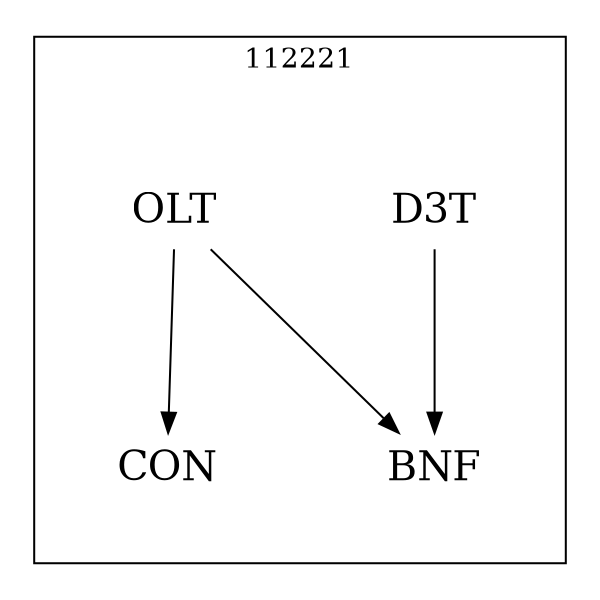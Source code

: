 strict digraph DAGS {
	size = "4,4!" ; ratio ="fill"; subgraph cluster_0{
			labeldoc = "t";
			label = "112221";node	[label= CON, shape = plaintext, fontsize=20] CON;node	[label= BNF, shape = plaintext, fontsize=20] BNF;node	[label= D3T, shape = plaintext, fontsize=20] D3T;node	[label= OLT, shape = plaintext, fontsize=20] OLT;
D3T->BNF;
OLT->CON;
OLT->BNF;
	}}